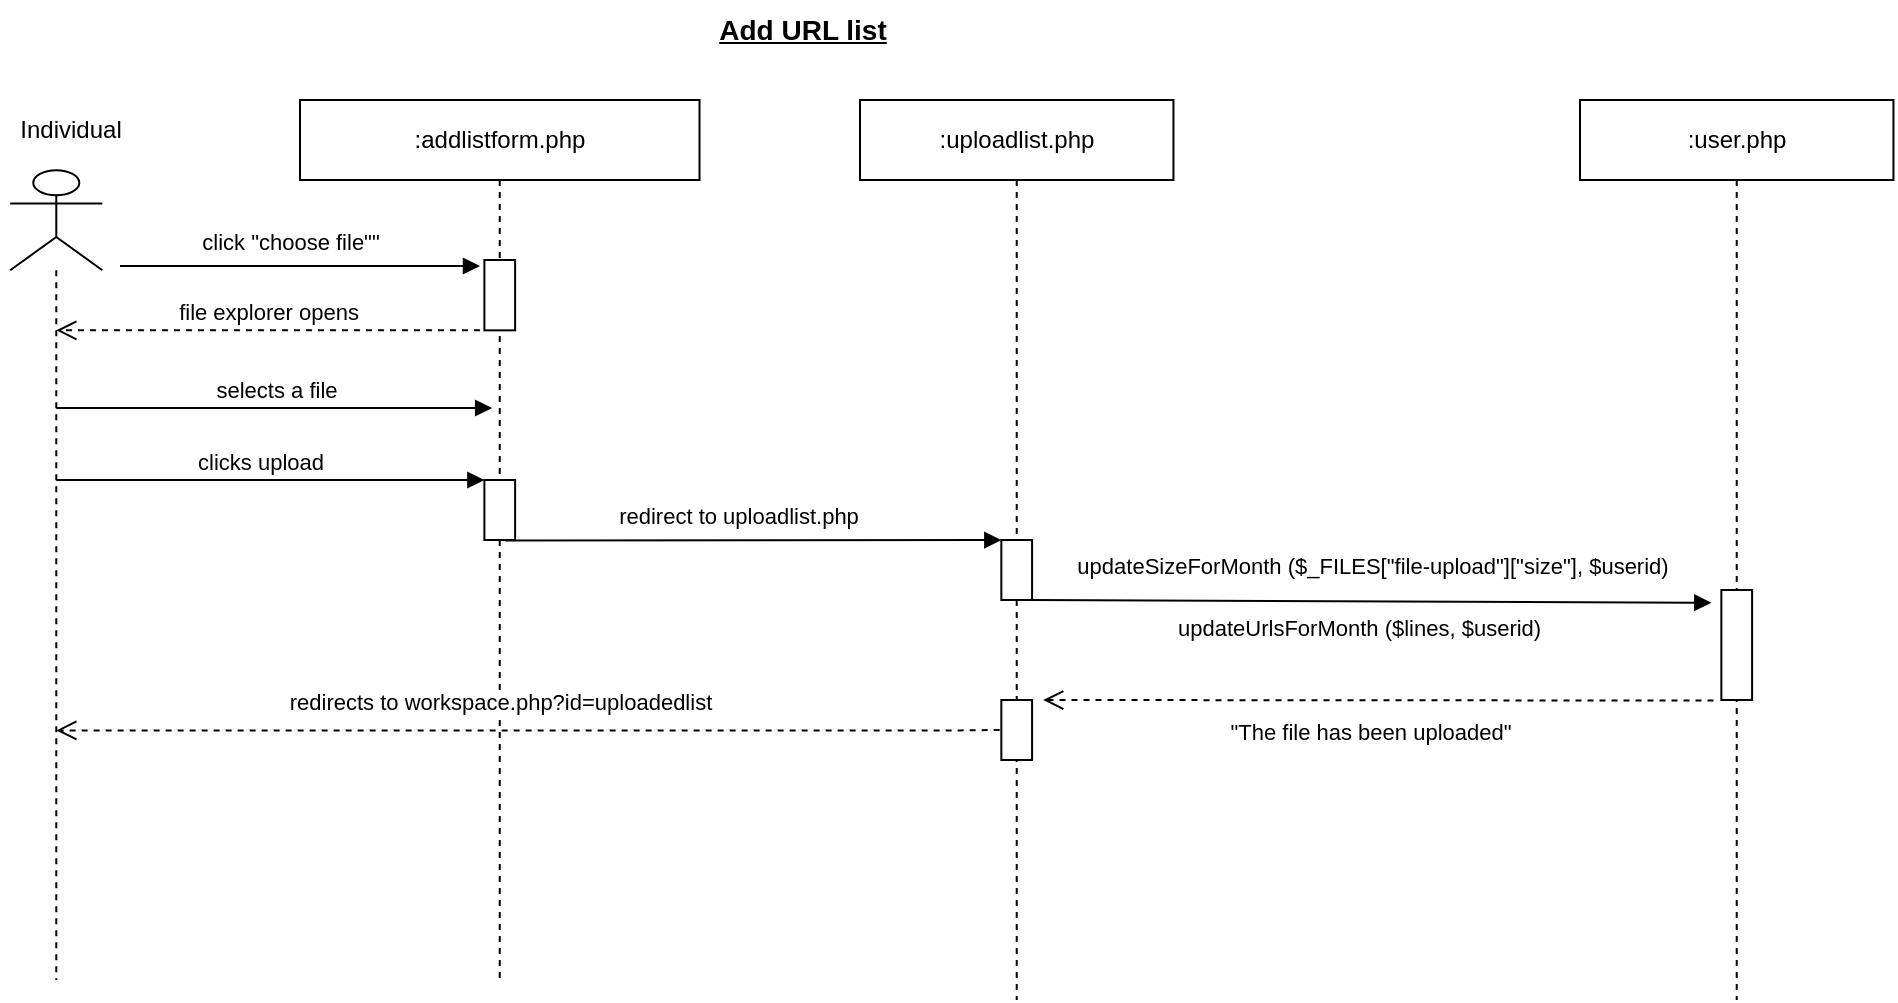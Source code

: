 <mxfile version="21.2.8" type="device">
  <diagram id="p1WFtV5cTaJLbCV86L4F" name="Page-1">
    <mxGraphModel dx="1290" dy="629" grid="1" gridSize="10" guides="1" tooltips="1" connect="1" arrows="1" fold="1" page="1" pageScale="1" pageWidth="1169" pageHeight="827" math="0" shadow="0">
      <root>
        <mxCell id="0" />
        <mxCell id="1" parent="0" />
        <mxCell id="Lrtluq5l5MD6FJIpUNIz-151" value=":user.php" style="shape=umlLifeline;perimeter=lifelinePerimeter;whiteSpace=wrap;html=1;container=0;collapsible=0;recursiveResize=0;outlineConnect=0;" parent="1" vertex="1">
          <mxGeometry x="940" y="140" width="156.72" height="450" as="geometry" />
        </mxCell>
        <mxCell id="Lrtluq5l5MD6FJIpUNIz-152" value="click &quot;choose file&quot;&quot;" style="html=1;verticalAlign=bottom;endArrow=block;rounded=0;elbow=vertical;" parent="1" edge="1">
          <mxGeometry x="-0.059" y="3" width="80" relative="1" as="geometry">
            <mxPoint x="210" y="223" as="sourcePoint" />
            <mxPoint x="390" y="223" as="targetPoint" />
            <mxPoint as="offset" />
          </mxGeometry>
        </mxCell>
        <mxCell id="Lrtluq5l5MD6FJIpUNIz-153" value="" style="shape=umlLifeline;participant=umlActor;perimeter=lifelinePerimeter;whiteSpace=wrap;html=1;container=0;collapsible=0;recursiveResize=0;verticalAlign=top;spacingTop=36;outlineConnect=0;fontFamily=Helvetica;fontSize=12;fontColor=default;align=center;strokeColor=default;fillColor=default;size=50;" parent="1" vertex="1">
          <mxGeometry x="155.1" y="175.14" width="46.09" height="404.86" as="geometry" />
        </mxCell>
        <mxCell id="Lrtluq5l5MD6FJIpUNIz-154" value="Individual" style="text;html=1;align=center;verticalAlign=middle;resizable=1;points=[];autosize=1;strokeColor=none;fillColor=none;container=0;movable=1;rotatable=1;deletable=1;editable=1;connectable=1;locked=0;" parent="1" vertex="1">
          <mxGeometry x="150.1" y="140" width="70" height="30" as="geometry" />
        </mxCell>
        <mxCell id="Lrtluq5l5MD6FJIpUNIz-155" value=":addlistform.php" style="shape=umlLifeline;perimeter=lifelinePerimeter;whiteSpace=wrap;html=1;container=0;collapsible=0;recursiveResize=0;outlineConnect=0;" parent="1" vertex="1">
          <mxGeometry x="300" y="140" width="199.75" height="440" as="geometry" />
        </mxCell>
        <mxCell id="Lrtluq5l5MD6FJIpUNIz-156" value="" style="html=1;points=[];perimeter=orthogonalPerimeter;container=0;" parent="1" vertex="1">
          <mxGeometry x="392.19" y="330" width="15.37" height="30" as="geometry" />
        </mxCell>
        <mxCell id="Lrtluq5l5MD6FJIpUNIz-157" value="redirects to&amp;nbsp;workspace.php?id=uploadedlist" style="html=1;verticalAlign=bottom;endArrow=open;dashed=1;endSize=8;rounded=0;elbow=vertical;" parent="1" target="Lrtluq5l5MD6FJIpUNIz-153" edge="1">
          <mxGeometry x="0.058" y="-5" relative="1" as="geometry">
            <mxPoint x="649.832" y="455.0" as="sourcePoint" />
            <mxPoint x="407.563" y="455.28" as="targetPoint" />
            <mxPoint as="offset" />
            <Array as="points">
              <mxPoint x="629.857" y="455.189" />
            </Array>
          </mxGeometry>
        </mxCell>
        <mxCell id="Lrtluq5l5MD6FJIpUNIz-158" value="" style="html=1;points=[];perimeter=orthogonalPerimeter;container=0;" parent="1" vertex="1">
          <mxGeometry x="392.19" y="220" width="15.37" height="35.17" as="geometry" />
        </mxCell>
        <mxCell id="Lrtluq5l5MD6FJIpUNIz-159" value="updateSizeForMonth ($_FILES[&quot;file-upload&quot;][&quot;size&quot;],&amp;nbsp;$userid)" style="html=1;verticalAlign=bottom;endArrow=block;rounded=0;entryX=-0.327;entryY=0.116;entryDx=0;entryDy=0;entryPerimeter=0;" parent="1" target="Lrtluq5l5MD6FJIpUNIz-172" edge="1">
          <mxGeometry x="-0.002" y="9" width="80" relative="1" as="geometry">
            <mxPoint x="666.04" y="390" as="sourcePoint" />
            <mxPoint x="920" y="390" as="targetPoint" />
            <mxPoint as="offset" />
          </mxGeometry>
        </mxCell>
        <mxCell id="Lrtluq5l5MD6FJIpUNIz-160" value=":uploadlist.php" style="shape=umlLifeline;perimeter=lifelinePerimeter;whiteSpace=wrap;html=1;container=0;collapsible=0;recursiveResize=0;outlineConnect=0;" parent="1" vertex="1">
          <mxGeometry x="580" y="140" width="156.72" height="450" as="geometry" />
        </mxCell>
        <mxCell id="Lrtluq5l5MD6FJIpUNIz-161" value="&lt;font style=&quot;font-size: 14px;&quot;&gt;&lt;b&gt;&lt;u&gt;Add URL list&lt;/u&gt;&lt;/b&gt;&lt;/font&gt;" style="text;html=1;align=center;verticalAlign=middle;resizable=0;points=[];autosize=1;strokeColor=none;fillColor=none;" parent="1" vertex="1">
          <mxGeometry x="495.56" y="90" width="110" height="30" as="geometry" />
        </mxCell>
        <mxCell id="Lrtluq5l5MD6FJIpUNIz-163" value="" style="html=1;points=[];perimeter=orthogonalPerimeter;container=0;" parent="1" vertex="1">
          <mxGeometry x="650.67" y="360" width="15.37" height="30" as="geometry" />
        </mxCell>
        <mxCell id="Lrtluq5l5MD6FJIpUNIz-165" value="selects a file" style="html=1;verticalAlign=bottom;endArrow=block;rounded=0;elbow=vertical;entryX=0.481;entryY=0.35;entryDx=0;entryDy=0;entryPerimeter=0;" parent="1" source="Lrtluq5l5MD6FJIpUNIz-153" target="Lrtluq5l5MD6FJIpUNIz-155" edge="1">
          <mxGeometry x="0.011" width="80" relative="1" as="geometry">
            <mxPoint x="192.19" y="290" as="sourcePoint" />
            <mxPoint x="392.19" y="290" as="targetPoint" />
            <mxPoint as="offset" />
          </mxGeometry>
        </mxCell>
        <mxCell id="Lrtluq5l5MD6FJIpUNIz-169" value="" style="html=1;points=[];perimeter=orthogonalPerimeter;container=0;" parent="1" vertex="1">
          <mxGeometry x="650.67" y="440" width="15.37" height="30" as="geometry" />
        </mxCell>
        <mxCell id="Lrtluq5l5MD6FJIpUNIz-172" value="" style="html=1;points=[];perimeter=orthogonalPerimeter;container=0;" parent="1" vertex="1">
          <mxGeometry x="1010.68" y="385" width="15.37" height="55" as="geometry" />
        </mxCell>
        <mxCell id="Lrtluq5l5MD6FJIpUNIz-174" value="&quot;The file has been uploaded&quot;" style="html=1;verticalAlign=bottom;endArrow=open;dashed=1;endSize=8;rounded=0;elbow=vertical;exitX=-0.256;exitY=1.005;exitDx=0;exitDy=0;exitPerimeter=0;entryX=1.362;entryY=0;entryDx=0;entryDy=0;entryPerimeter=0;" parent="1" source="Lrtluq5l5MD6FJIpUNIz-172" target="Lrtluq5l5MD6FJIpUNIz-169" edge="1">
          <mxGeometry x="0.025" y="25" relative="1" as="geometry">
            <mxPoint x="872.19" y="560" as="sourcePoint" />
            <mxPoint x="670" y="425" as="targetPoint" />
            <mxPoint as="offset" />
            <Array as="points" />
          </mxGeometry>
        </mxCell>
        <mxCell id="Lrtluq5l5MD6FJIpUNIz-180" value="file explorer opens" style="html=1;verticalAlign=bottom;endArrow=open;dashed=1;endSize=8;rounded=0;elbow=vertical;" parent="1" target="Lrtluq5l5MD6FJIpUNIz-153" edge="1">
          <mxGeometry x="0.002" relative="1" as="geometry">
            <mxPoint x="390" y="255.17" as="sourcePoint" />
            <mxPoint x="220" y="255.17" as="targetPoint" />
            <mxPoint as="offset" />
            <Array as="points">
              <mxPoint x="370" y="255.17" />
            </Array>
          </mxGeometry>
        </mxCell>
        <mxCell id="Lrtluq5l5MD6FJIpUNIz-181" value="redirect to&amp;nbsp;uploadlist.php" style="html=1;verticalAlign=bottom;endArrow=block;rounded=0;elbow=vertical;" parent="1" edge="1">
          <mxGeometry x="-0.059" y="3" width="80" relative="1" as="geometry">
            <mxPoint x="402.67" y="360.24" as="sourcePoint" />
            <mxPoint x="650.67" y="360" as="targetPoint" />
            <mxPoint as="offset" />
          </mxGeometry>
        </mxCell>
        <mxCell id="Lrtluq5l5MD6FJIpUNIz-182" value="clicks upload" style="html=1;verticalAlign=bottom;endArrow=block;rounded=0;elbow=vertical;" parent="1" source="Lrtluq5l5MD6FJIpUNIz-153" edge="1">
          <mxGeometry x="-0.045" width="80" relative="1" as="geometry">
            <mxPoint x="169.19" y="330" as="sourcePoint" />
            <mxPoint x="392.19" y="330" as="targetPoint" />
            <mxPoint as="offset" />
          </mxGeometry>
        </mxCell>
        <mxCell id="gEK8V_cWbjiRzj_9zQgv-2" value="&lt;font style=&quot;font-size: 11px;&quot;&gt;updateUrlsForMonth ($lines, $userid)&lt;/font&gt;" style="text;whiteSpace=wrap;html=1;" parent="1" vertex="1">
          <mxGeometry x="736.72" y="390" width="230" height="30" as="geometry" />
        </mxCell>
      </root>
    </mxGraphModel>
  </diagram>
</mxfile>
